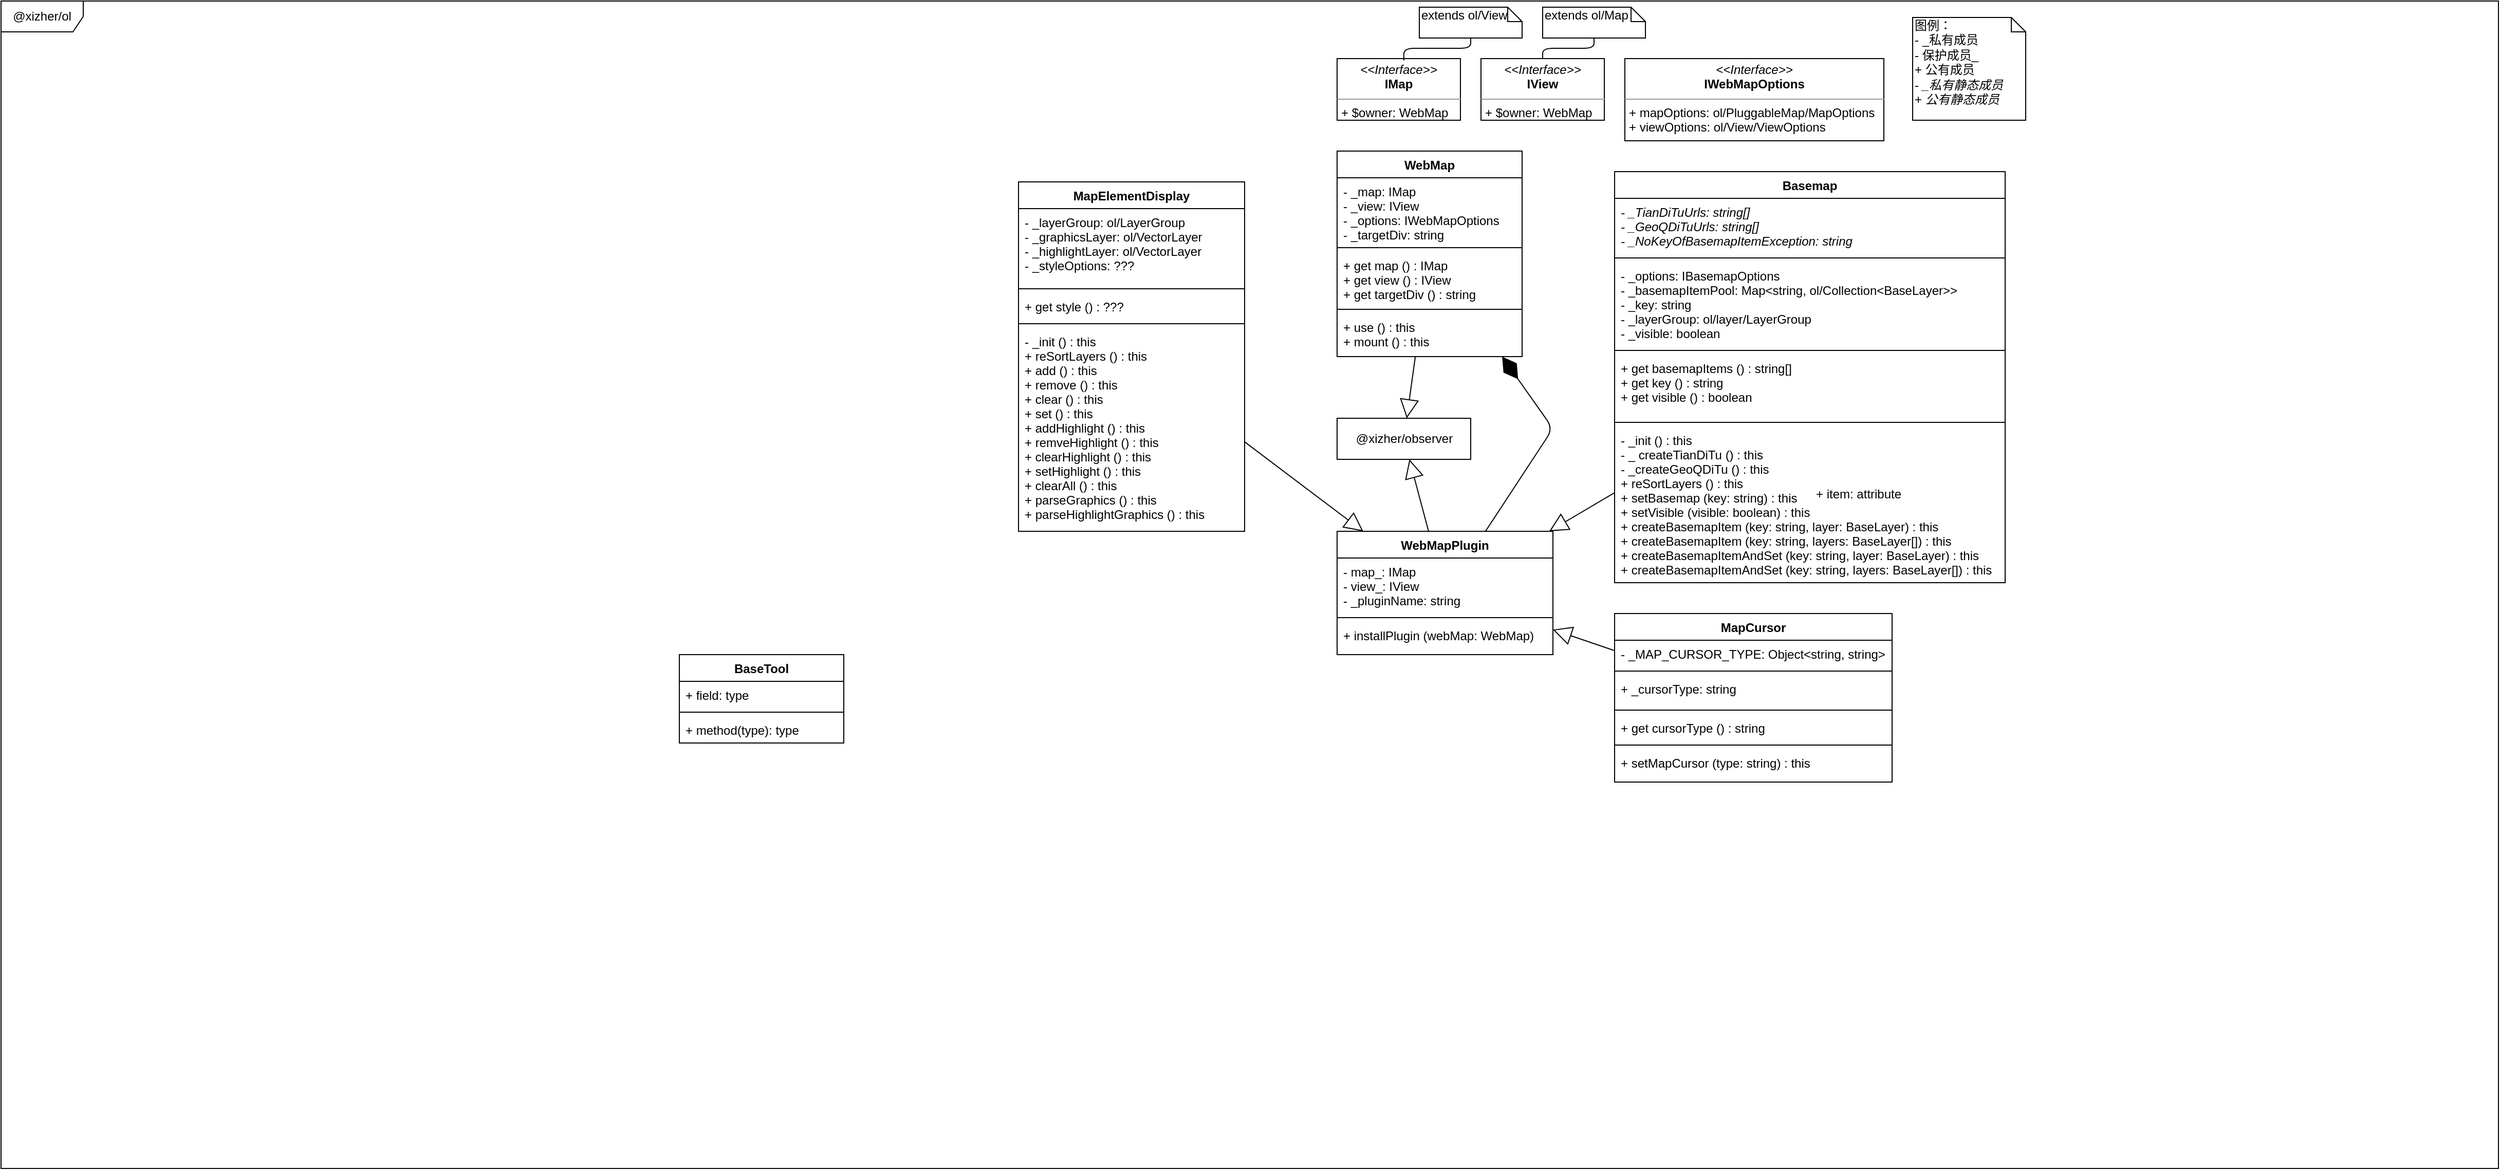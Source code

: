 <mxfile version="14.5.7" type="device"><diagram id="DqdifTHHVnfIUrJruRQs" name="Page-1"><mxGraphModel dx="2836" dy="819" grid="1" gridSize="10" guides="1" tooltips="1" connect="1" arrows="1" fold="1" page="1" pageScale="1" pageWidth="827" pageHeight="1169" math="0" shadow="0"><root><mxCell id="0"/><mxCell id="1" parent="0"/><mxCell id="2" value="&lt;div&gt;图例：&lt;/div&gt;&lt;div&gt;- _私有成员&lt;/div&gt;&lt;div&gt;- 保护成员_&lt;/div&gt;&lt;div&gt;+ 公有成员&lt;/div&gt;&lt;div&gt;- &lt;i&gt;_私有静态成员&lt;/i&gt;&lt;/div&gt;&lt;div&gt;+ &lt;i&gt;公有静态成员&lt;/i&gt;&lt;/div&gt;" style="shape=note;whiteSpace=wrap;html=1;size=14;verticalAlign=top;align=left;spacingTop=-6;" parent="1" vertex="1"><mxGeometry x="580" y="140" width="110" height="100" as="geometry"/></mxCell><mxCell id="4" value="@xizher/ol" style="shape=umlFrame;whiteSpace=wrap;html=1;width=80;height=30;" parent="1" vertex="1"><mxGeometry x="-1280" y="124" width="2430" height="1136" as="geometry"/></mxCell><mxCell id="5" value="&lt;p style=&quot;margin: 0px ; margin-top: 4px ; text-align: center&quot;&gt;&lt;i&gt;&amp;lt;&amp;lt;Interface&amp;gt;&amp;gt;&lt;/i&gt;&lt;br&gt;&lt;b&gt;IMap&lt;/b&gt;&lt;/p&gt;&lt;hr size=&quot;1&quot;&gt;&lt;p style=&quot;margin: 0px ; margin-left: 4px&quot;&gt;+ $owner: WebMap&lt;/p&gt;&lt;p style=&quot;margin: 0px ; margin-left: 4px&quot;&gt;&lt;br&gt;&lt;/p&gt;" style="verticalAlign=top;align=left;overflow=fill;fontSize=12;fontFamily=Helvetica;html=1;" parent="1" vertex="1"><mxGeometry x="20" y="180" width="120" height="60" as="geometry"/></mxCell><mxCell id="6" value="&lt;p style=&quot;margin: 0px ; margin-top: 4px ; text-align: center&quot;&gt;&lt;i&gt;&amp;lt;&amp;lt;Interface&amp;gt;&amp;gt;&lt;/i&gt;&lt;br&gt;&lt;b&gt;IView&lt;/b&gt;&lt;/p&gt;&lt;hr size=&quot;1&quot;&gt;&lt;p style=&quot;margin: 0px ; margin-left: 4px&quot;&gt;+ $owner: WebMap&lt;/p&gt;&lt;p style=&quot;margin: 0px ; margin-left: 4px&quot;&gt;&lt;br&gt;&lt;/p&gt;" style="verticalAlign=top;align=left;overflow=fill;fontSize=12;fontFamily=Helvetica;html=1;" parent="1" vertex="1"><mxGeometry x="160" y="180" width="120" height="60" as="geometry"/></mxCell><mxCell id="7" value="extends ol/Map" style="shape=note;whiteSpace=wrap;html=1;size=14;verticalAlign=top;align=left;spacingTop=-6;" parent="1" vertex="1"><mxGeometry x="220" y="130" width="100" height="30" as="geometry"/></mxCell><mxCell id="8" value="extends ol/View" style="shape=note;whiteSpace=wrap;html=1;size=14;verticalAlign=top;align=left;spacingTop=-6;" parent="1" vertex="1"><mxGeometry x="100" y="130" width="100" height="30" as="geometry"/></mxCell><mxCell id="9" value="" style="endArrow=none;html=1;edgeStyle=orthogonalEdgeStyle;entryX=0.5;entryY=1;entryDx=0;entryDy=0;entryPerimeter=0;exitX=0.541;exitY=0.032;exitDx=0;exitDy=0;exitPerimeter=0;" parent="1" source="5" target="8" edge="1"><mxGeometry relative="1" as="geometry"><mxPoint x="30" y="280" as="sourcePoint"/><mxPoint x="190" y="280" as="targetPoint"/></mxGeometry></mxCell><mxCell id="10" value="" style="resizable=0;html=1;align=left;verticalAlign=bottom;fontSize=10;" parent="9" connectable="0" vertex="1"><mxGeometry x="-1" relative="1" as="geometry"/></mxCell><mxCell id="11" value="" style="resizable=0;html=1;align=right;verticalAlign=bottom;fontSize=10;" parent="9" connectable="0" vertex="1"><mxGeometry x="1" relative="1" as="geometry"/></mxCell><mxCell id="12" value="" style="endArrow=none;html=1;edgeStyle=orthogonalEdgeStyle;exitX=0.5;exitY=1;exitDx=0;exitDy=0;exitPerimeter=0;entryX=0.5;entryY=0;entryDx=0;entryDy=0;" parent="1" source="7" target="6" edge="1"><mxGeometry relative="1" as="geometry"><mxPoint x="170" y="360" as="sourcePoint"/><mxPoint x="330" y="360" as="targetPoint"/></mxGeometry></mxCell><mxCell id="13" value="" style="resizable=0;html=1;align=left;verticalAlign=bottom;fontSize=10;" parent="12" connectable="0" vertex="1"><mxGeometry x="-1" relative="1" as="geometry"/></mxCell><mxCell id="14" value="" style="resizable=0;html=1;align=right;verticalAlign=bottom;fontSize=10;" parent="12" connectable="0" vertex="1"><mxGeometry x="1" relative="1" as="geometry"/></mxCell><mxCell id="15" value="WebMap" style="swimlane;fontStyle=1;align=center;verticalAlign=top;childLayout=stackLayout;horizontal=1;startSize=26;horizontalStack=0;resizeParent=1;resizeParentMax=0;resizeLast=0;collapsible=1;marginBottom=0;" parent="1" vertex="1"><mxGeometry x="20" y="270" width="180" height="200" as="geometry"/></mxCell><mxCell id="16" value="- _map: IMap&#10;- _view: IView&#10;- _options: IWebMapOptions&#10;- _targetDiv: string" style="text;strokeColor=none;fillColor=none;align=left;verticalAlign=top;spacingLeft=4;spacingRight=4;overflow=hidden;rotatable=0;points=[[0,0.5],[1,0.5]];portConstraint=eastwest;" parent="15" vertex="1"><mxGeometry y="26" width="180" height="64" as="geometry"/></mxCell><mxCell id="19" value="" style="line;strokeWidth=1;fillColor=none;align=left;verticalAlign=middle;spacingTop=-1;spacingLeft=3;spacingRight=3;rotatable=0;labelPosition=right;points=[];portConstraint=eastwest;" parent="15" vertex="1"><mxGeometry y="90" width="180" height="8" as="geometry"/></mxCell><mxCell id="18" value="+ get map () : IMap&#10;+ get view () : IView&#10;+ get targetDiv () : string" style="text;strokeColor=none;fillColor=none;align=left;verticalAlign=top;spacingLeft=4;spacingRight=4;overflow=hidden;rotatable=0;points=[[0,0.5],[1,0.5]];portConstraint=eastwest;" parent="15" vertex="1"><mxGeometry y="98" width="180" height="52" as="geometry"/></mxCell><mxCell id="20" value="" style="line;strokeWidth=1;fillColor=none;align=left;verticalAlign=middle;spacingTop=-1;spacingLeft=3;spacingRight=3;rotatable=0;labelPosition=right;points=[];portConstraint=eastwest;" parent="15" vertex="1"><mxGeometry y="150" width="180" height="8" as="geometry"/></mxCell><mxCell id="21" value="+ use () : this&#10;+ mount () : this" style="text;strokeColor=none;fillColor=none;align=left;verticalAlign=top;spacingLeft=4;spacingRight=4;overflow=hidden;rotatable=0;points=[[0,0.5],[1,0.5]];portConstraint=eastwest;" parent="15" vertex="1"><mxGeometry y="158" width="180" height="42" as="geometry"/></mxCell><mxCell id="22" value="WebMapPlugin" style="swimlane;fontStyle=1;align=center;verticalAlign=top;childLayout=stackLayout;horizontal=1;startSize=26;horizontalStack=0;resizeParent=1;resizeParentMax=0;resizeLast=0;collapsible=1;marginBottom=0;" parent="1" vertex="1"><mxGeometry x="20" y="640" width="210" height="120" as="geometry"/></mxCell><mxCell id="23" value="- map_: IMap&#10;- view_: IView&#10;- _pluginName: string" style="text;strokeColor=none;fillColor=none;align=left;verticalAlign=top;spacingLeft=4;spacingRight=4;overflow=hidden;rotatable=0;points=[[0,0.5],[1,0.5]];portConstraint=eastwest;" parent="22" vertex="1"><mxGeometry y="26" width="210" height="54" as="geometry"/></mxCell><mxCell id="24" value="" style="line;strokeWidth=1;fillColor=none;align=left;verticalAlign=middle;spacingTop=-1;spacingLeft=3;spacingRight=3;rotatable=0;labelPosition=right;points=[];portConstraint=eastwest;" parent="22" vertex="1"><mxGeometry y="80" width="210" height="8" as="geometry"/></mxCell><mxCell id="25" value="+ installPlugin (webMap: WebMap)" style="text;strokeColor=none;fillColor=none;align=left;verticalAlign=top;spacingLeft=4;spacingRight=4;overflow=hidden;rotatable=0;points=[[0,0.5],[1,0.5]];portConstraint=eastwest;" parent="22" vertex="1"><mxGeometry y="88" width="210" height="32" as="geometry"/></mxCell><mxCell id="30" value="&lt;p style=&quot;margin: 0px ; margin-top: 4px ; text-align: center&quot;&gt;&lt;i&gt;&amp;lt;&amp;lt;Interface&amp;gt;&amp;gt;&lt;/i&gt;&lt;br&gt;&lt;b&gt;IWebMapOptions&lt;/b&gt;&lt;/p&gt;&lt;hr size=&quot;1&quot;&gt;&lt;p style=&quot;margin: 0px ; margin-left: 4px&quot;&gt;+ mapOptions: ol/PluggableMap/MapOptions&lt;br&gt;+ viewOptions: ol/View/ViewOptions&lt;/p&gt;&lt;p style=&quot;margin: 0px ; margin-left: 4px&quot;&gt;&lt;br&gt;&lt;/p&gt;" style="verticalAlign=top;align=left;overflow=fill;fontSize=12;fontFamily=Helvetica;html=1;" parent="1" vertex="1"><mxGeometry x="300" y="180" width="252" height="80" as="geometry"/></mxCell><mxCell id="31" value="" style="endArrow=diamondThin;endFill=1;endSize=24;html=1;" parent="1" source="22" target="15" edge="1"><mxGeometry width="160" relative="1" as="geometry"><mxPoint x="290" y="490" as="sourcePoint"/><mxPoint x="450" y="490" as="targetPoint"/><Array as="points"><mxPoint x="230" y="540"/></Array></mxGeometry></mxCell><mxCell id="32" value="@xizher/observer" style="html=1;" parent="1" vertex="1"><mxGeometry x="20" y="530" width="130" height="40" as="geometry"/></mxCell><mxCell id="34" value="" style="endArrow=block;endSize=16;endFill=0;html=1;" parent="1" source="22" target="32" edge="1"><mxGeometry x="-0.2" y="-8" width="160" relative="1" as="geometry"><mxPoint x="400" y="740" as="sourcePoint"/><mxPoint x="560" y="740" as="targetPoint"/><mxPoint as="offset"/></mxGeometry></mxCell><mxCell id="35" value="" style="endArrow=block;endSize=16;endFill=0;html=1;" parent="1" source="15" target="32" edge="1"><mxGeometry x="-0.2" y="-8" width="160" relative="1" as="geometry"><mxPoint x="119" y="650" as="sourcePoint"/><mxPoint x="100.333" y="580" as="targetPoint"/><mxPoint as="offset"/></mxGeometry></mxCell><mxCell id="36" value="Basemap" style="swimlane;fontStyle=1;align=center;verticalAlign=top;childLayout=stackLayout;horizontal=1;startSize=26;horizontalStack=0;resizeParent=1;resizeParentMax=0;resizeLast=0;collapsible=1;marginBottom=0;" parent="1" vertex="1"><mxGeometry x="290" y="290" width="380" height="400" as="geometry"/></mxCell><mxCell id="37" value="- _TianDiTuUrls: string[]&#10;- _GeoQDiTuUrls: string[]&#10;- _NoKeyOfBasemapItemException: string" style="text;strokeColor=none;fillColor=none;align=left;verticalAlign=top;spacingLeft=4;spacingRight=4;overflow=hidden;rotatable=0;points=[[0,0.5],[1,0.5]];portConstraint=eastwest;fontStyle=2;" parent="36" vertex="1"><mxGeometry y="26" width="380" height="54" as="geometry"/></mxCell><mxCell id="38" value="" style="line;strokeWidth=1;fillColor=none;align=left;verticalAlign=middle;spacingTop=-1;spacingLeft=3;spacingRight=3;rotatable=0;labelPosition=right;points=[];portConstraint=eastwest;" parent="36" vertex="1"><mxGeometry y="80" width="380" height="8" as="geometry"/></mxCell><mxCell id="43" value="- _options: IBasemapOptions&#10;- _basemapItemPool: Map&lt;string, ol/Collection&lt;BaseLayer&gt;&gt;&#10;- _key: string&#10;- _layerGroup: ol/layer/LayerGroup&#10;- _visible: boolean" style="text;strokeColor=none;fillColor=none;align=left;verticalAlign=top;spacingLeft=4;spacingRight=4;overflow=hidden;rotatable=0;points=[[0,0.5],[1,0.5]];portConstraint=eastwest;" parent="36" vertex="1"><mxGeometry y="88" width="380" height="82" as="geometry"/></mxCell><mxCell id="42" value="" style="line;strokeWidth=1;fillColor=none;align=left;verticalAlign=middle;spacingTop=-1;spacingLeft=3;spacingRight=3;rotatable=0;labelPosition=right;points=[];portConstraint=eastwest;" parent="36" vertex="1"><mxGeometry y="170" width="380" height="8" as="geometry"/></mxCell><mxCell id="39" value="+ get basemapItems () : string[]&#10;+ get key () : string&#10;+ get visible () : boolean" style="text;strokeColor=none;fillColor=none;align=left;verticalAlign=top;spacingLeft=4;spacingRight=4;overflow=hidden;rotatable=0;points=[[0,0.5],[1,0.5]];portConstraint=eastwest;" parent="36" vertex="1"><mxGeometry y="178" width="380" height="62" as="geometry"/></mxCell><mxCell id="44" value="" style="line;strokeWidth=1;fillColor=none;align=left;verticalAlign=middle;spacingTop=-1;spacingLeft=3;spacingRight=3;rotatable=0;labelPosition=right;points=[];portConstraint=eastwest;" parent="36" vertex="1"><mxGeometry y="240" width="380" height="8" as="geometry"/></mxCell><mxCell id="45" value="- _init () : this&#10;- _ createTianDiTu () : this&#10;- _createGeoQDiTu () : this&#10;+ reSortLayers () : this&#10;+ setBasemap (key: string) : this&#10;+ setVisible (visible: boolean) : this&#10;+ createBasemapItem (key: string, layer: BaseLayer) : this&#10;+ createBasemapItem (key: string, layers: BaseLayer[]) : this&#10;+ createBasemapItemAndSet (key: string, layer: BaseLayer) : this&#10;+ createBasemapItemAndSet (key: string, layers: BaseLayer[]) : this" style="text;strokeColor=none;fillColor=none;align=left;verticalAlign=top;spacingLeft=4;spacingRight=4;overflow=hidden;rotatable=0;points=[[0,0.5],[1,0.5]];portConstraint=eastwest;" parent="36" vertex="1"><mxGeometry y="248" width="380" height="152" as="geometry"/></mxCell><mxCell id="41" value="" style="endArrow=block;endSize=16;endFill=0;html=1;" parent="1" source="36" target="22" edge="1"><mxGeometry width="160" relative="1" as="geometry"><mxPoint x="320" y="660" as="sourcePoint"/><mxPoint x="480" y="660" as="targetPoint"/></mxGeometry></mxCell><mxCell id="46" value="MapCursor" style="swimlane;fontStyle=1;align=center;verticalAlign=top;childLayout=stackLayout;horizontal=1;startSize=26;horizontalStack=0;resizeParent=1;resizeParentMax=0;resizeLast=0;collapsible=1;marginBottom=0;" parent="1" vertex="1"><mxGeometry x="290" y="720" width="270" height="164" as="geometry"/></mxCell><mxCell id="51" value="- _MAP_CURSOR_TYPE: Object&lt;string, string&gt;" style="text;strokeColor=none;fillColor=none;align=left;verticalAlign=top;spacingLeft=4;spacingRight=4;overflow=hidden;rotatable=0;points=[[0,0.5],[1,0.5]];portConstraint=eastwest;" parent="46" vertex="1"><mxGeometry y="26" width="270" height="26" as="geometry"/></mxCell><mxCell id="50" value="" style="line;strokeWidth=1;fillColor=none;align=left;verticalAlign=middle;spacingTop=-1;spacingLeft=3;spacingRight=3;rotatable=0;labelPosition=right;points=[];portConstraint=eastwest;" parent="46" vertex="1"><mxGeometry y="52" width="270" height="8" as="geometry"/></mxCell><mxCell id="47" value="+ _cursorType: string" style="text;strokeColor=none;fillColor=none;align=left;verticalAlign=top;spacingLeft=4;spacingRight=4;overflow=hidden;rotatable=0;points=[[0,0.5],[1,0.5]];portConstraint=eastwest;" parent="46" vertex="1"><mxGeometry y="60" width="270" height="30" as="geometry"/></mxCell><mxCell id="53" value="" style="line;strokeWidth=1;fillColor=none;align=left;verticalAlign=middle;spacingTop=-1;spacingLeft=3;spacingRight=3;rotatable=0;labelPosition=right;points=[];portConstraint=eastwest;" parent="46" vertex="1"><mxGeometry y="90" width="270" height="8" as="geometry"/></mxCell><mxCell id="54" value="+ get cursorType () : string" style="text;strokeColor=none;fillColor=none;align=left;verticalAlign=top;spacingLeft=4;spacingRight=4;overflow=hidden;rotatable=0;points=[[0,0.5],[1,0.5]];portConstraint=eastwest;" parent="46" vertex="1"><mxGeometry y="98" width="270" height="26" as="geometry"/></mxCell><mxCell id="48" value="" style="line;strokeWidth=1;fillColor=none;align=left;verticalAlign=middle;spacingTop=-1;spacingLeft=3;spacingRight=3;rotatable=0;labelPosition=right;points=[];portConstraint=eastwest;" parent="46" vertex="1"><mxGeometry y="124" width="270" height="8" as="geometry"/></mxCell><mxCell id="49" value="+ setMapCursor (type: string) : this" style="text;strokeColor=none;fillColor=none;align=left;verticalAlign=top;spacingLeft=4;spacingRight=4;overflow=hidden;rotatable=0;points=[[0,0.5],[1,0.5]];portConstraint=eastwest;" parent="46" vertex="1"><mxGeometry y="132" width="270" height="32" as="geometry"/></mxCell><mxCell id="52" value="" style="endArrow=block;endSize=16;endFill=0;html=1;" parent="1" source="46" target="22" edge="1"><mxGeometry x="-0.125" width="160" relative="1" as="geometry"><mxPoint x="90" y="840" as="sourcePoint"/><mxPoint x="250" y="840" as="targetPoint"/><mxPoint as="offset"/></mxGeometry></mxCell><mxCell id="TlZ3AOfX8rDAJlnzxzaf-54" value="MapElementDisplay" style="swimlane;fontStyle=1;align=center;verticalAlign=top;childLayout=stackLayout;horizontal=1;startSize=26;horizontalStack=0;resizeParent=1;resizeParentMax=0;resizeLast=0;collapsible=1;marginBottom=0;rounded=0;sketch=0;" vertex="1" parent="1"><mxGeometry x="-290" y="300" width="220" height="340" as="geometry"/></mxCell><mxCell id="TlZ3AOfX8rDAJlnzxzaf-55" value="- _layerGroup: ol/LayerGroup&#10;- _graphicsLayer: ol/VectorLayer&#10;- _highlightLayer: ol/VectorLayer&#10;- _styleOptions: ???" style="text;strokeColor=none;fillColor=none;align=left;verticalAlign=top;spacingLeft=4;spacingRight=4;overflow=hidden;rotatable=0;points=[[0,0.5],[1,0.5]];portConstraint=eastwest;" vertex="1" parent="TlZ3AOfX8rDAJlnzxzaf-54"><mxGeometry y="26" width="220" height="74" as="geometry"/></mxCell><mxCell id="TlZ3AOfX8rDAJlnzxzaf-60" value="" style="line;strokeWidth=1;fillColor=none;align=left;verticalAlign=middle;spacingTop=-1;spacingLeft=3;spacingRight=3;rotatable=0;labelPosition=right;points=[];portConstraint=eastwest;rounded=0;sketch=0;" vertex="1" parent="TlZ3AOfX8rDAJlnzxzaf-54"><mxGeometry y="100" width="220" height="8" as="geometry"/></mxCell><mxCell id="TlZ3AOfX8rDAJlnzxzaf-59" value="+ get style () : ???" style="text;strokeColor=none;fillColor=none;align=left;verticalAlign=top;spacingLeft=4;spacingRight=4;overflow=hidden;rotatable=0;points=[[0,0.5],[1,0.5]];portConstraint=eastwest;rounded=0;sketch=0;" vertex="1" parent="TlZ3AOfX8rDAJlnzxzaf-54"><mxGeometry y="108" width="220" height="26" as="geometry"/></mxCell><mxCell id="TlZ3AOfX8rDAJlnzxzaf-62" value="" style="line;strokeWidth=1;fillColor=none;align=left;verticalAlign=middle;spacingTop=-1;spacingLeft=3;spacingRight=3;rotatable=0;labelPosition=right;points=[];portConstraint=eastwest;rounded=0;sketch=0;" vertex="1" parent="TlZ3AOfX8rDAJlnzxzaf-54"><mxGeometry y="134" width="220" height="8" as="geometry"/></mxCell><mxCell id="TlZ3AOfX8rDAJlnzxzaf-61" value="- _init () : this&#10;+ reSortLayers () : this&#10;+ add () : this&#10;+ remove () : this&#10;+ clear () : this&#10;+ set () : this&#10;+ addHighlight () : this&#10;+ remveHighlight () : this&#10;+ clearHighlight () : this&#10;+ setHighlight () : this&#10;+ clearAll () : this&#10;+ parseGraphics () : this&#10;+ parseHighlightGraphics () : this" style="text;strokeColor=none;fillColor=none;align=left;verticalAlign=top;spacingLeft=4;spacingRight=4;overflow=hidden;rotatable=0;points=[[0,0.5],[1,0.5]];portConstraint=eastwest;rounded=0;sketch=0;" vertex="1" parent="TlZ3AOfX8rDAJlnzxzaf-54"><mxGeometry y="142" width="220" height="198" as="geometry"/></mxCell><mxCell id="TlZ3AOfX8rDAJlnzxzaf-58" value="+ item: attribute" style="text;strokeColor=none;fillColor=none;align=left;verticalAlign=top;spacingLeft=4;spacingRight=4;overflow=hidden;rotatable=0;points=[[0,0.5],[1,0.5]];portConstraint=eastwest;rounded=0;sketch=0;" vertex="1" parent="1"><mxGeometry x="480" y="590" width="100" height="26" as="geometry"/></mxCell><mxCell id="TlZ3AOfX8rDAJlnzxzaf-63" value="" style="endArrow=block;endSize=16;endFill=0;html=1;" edge="1" parent="1" source="TlZ3AOfX8rDAJlnzxzaf-54" target="22"><mxGeometry width="160" relative="1" as="geometry"><mxPoint x="60" y="830" as="sourcePoint"/><mxPoint x="220" y="830" as="targetPoint"/></mxGeometry></mxCell><mxCell id="TlZ3AOfX8rDAJlnzxzaf-66" value="BaseTool" style="swimlane;fontStyle=1;align=center;verticalAlign=top;childLayout=stackLayout;horizontal=1;startSize=26;horizontalStack=0;resizeParent=1;resizeParentMax=0;resizeLast=0;collapsible=1;marginBottom=0;rounded=0;sketch=0;" vertex="1" parent="1"><mxGeometry x="-620" y="760" width="160" height="86" as="geometry"/></mxCell><mxCell id="TlZ3AOfX8rDAJlnzxzaf-67" value="+ field: type" style="text;strokeColor=none;fillColor=none;align=left;verticalAlign=top;spacingLeft=4;spacingRight=4;overflow=hidden;rotatable=0;points=[[0,0.5],[1,0.5]];portConstraint=eastwest;" vertex="1" parent="TlZ3AOfX8rDAJlnzxzaf-66"><mxGeometry y="26" width="160" height="26" as="geometry"/></mxCell><mxCell id="TlZ3AOfX8rDAJlnzxzaf-68" value="" style="line;strokeWidth=1;fillColor=none;align=left;verticalAlign=middle;spacingTop=-1;spacingLeft=3;spacingRight=3;rotatable=0;labelPosition=right;points=[];portConstraint=eastwest;" vertex="1" parent="TlZ3AOfX8rDAJlnzxzaf-66"><mxGeometry y="52" width="160" height="8" as="geometry"/></mxCell><mxCell id="TlZ3AOfX8rDAJlnzxzaf-69" value="+ method(type): type" style="text;strokeColor=none;fillColor=none;align=left;verticalAlign=top;spacingLeft=4;spacingRight=4;overflow=hidden;rotatable=0;points=[[0,0.5],[1,0.5]];portConstraint=eastwest;" vertex="1" parent="TlZ3AOfX8rDAJlnzxzaf-66"><mxGeometry y="60" width="160" height="26" as="geometry"/></mxCell></root></mxGraphModel></diagram></mxfile>